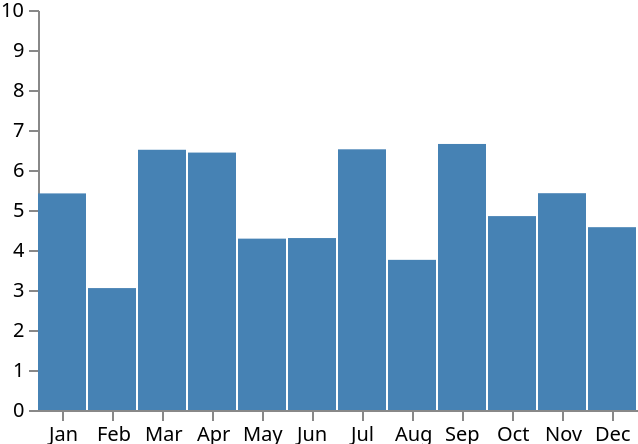 {
  "$schema": "https://vega.github.io/schema/vega/v4.json",
  "width": 300,
  "height": 200,

  "signals": [
    { "name": "baseline", "value": 5 },
    {
      "name": "noise", "value": 2,
      "bind": {"input": "range", "min": 0, "max": 4, "step": 0.1}
    },
    {
      "name": "trend", "value": 0,
      "bind": {"input": "range", "min": -1, "max": 1, "step": 0.1}
    },
    {
      "name": "sample", "value": 1,
      "on": [
        {
          "events": "timer{1000}",
          "update": "1 + ((sample + 1) % 3)"
        }
      ]
    }
  ],

  "data": [
    {
      "name": "steps",
      "transform": [
        {
          "type": "sequence",
          "start": 0, "stop": 12, "step": 1
        },
        {
          "type": "formula", "as": "month",
          "expr": "timeFormat(datetime(2015, datum.data, 1), '%b')"
        },
        {
          "type": "formula", "as": "value",
          "expr": "clamp(sample && (baseline - 0.5 * trend * (5.5 - datum.data) + noise * (2 * random() - 1)), 0, 10)"
        }
      ]
    }
  ],

  "scales": [
    {
      "name": "xscale", "type": "band",
      "domain": {"data": "steps", "field": "month"},
      "range": "width"
    },
    {
      "name": "yscale", "type": "linear",
      "domain": [0, 10],
      "range": "height"
    }
  ],

  "axes": [
    {"orient": "left", "scale": "yscale"},
    {"orient": "bottom", "scale": "xscale"}
  ],

  "marks": [
    {
      "type": "rect",
      "from": {"data": "steps"},
      "encode":{
        "enter": {
          "x": {"scale": "xscale", "field": "month"},
          "width": {"scale": "xscale", "band": 1, "offset": -1},
          "fill": {"value": "steelblue"}
        },
        "update": {
          "y": {"scale": "yscale", "field": "value"},
          "y2": {"scale": "yscale", "value": 0}
        }
      }
    }
  ]
}